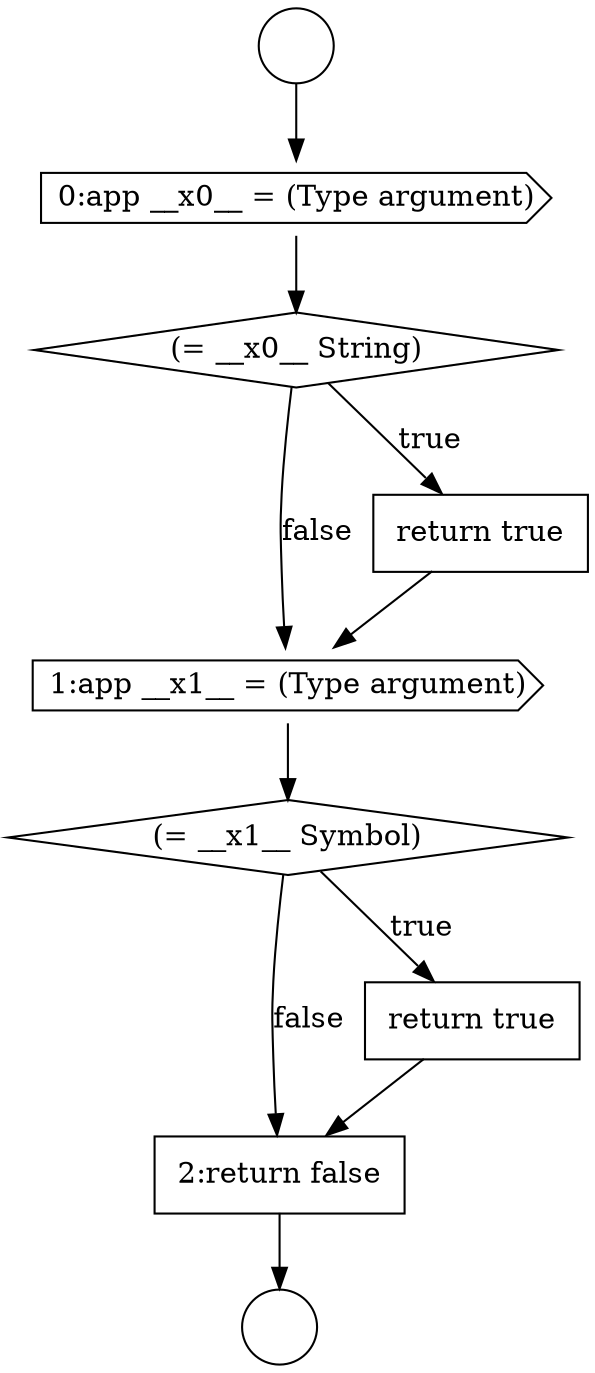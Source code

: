 digraph {
  node484 [shape=diamond, label=<<font color="black">(= __x1__ Symbol)</font>> color="black" fillcolor="white" style=filled]
  node483 [shape=cds, label=<<font color="black">1:app __x1__ = (Type argument)</font>> color="black" fillcolor="white" style=filled]
  node482 [shape=none, margin=0, label=<<font color="black">
    <table border="0" cellborder="1" cellspacing="0" cellpadding="10">
      <tr><td align="left">return true</td></tr>
    </table>
  </font>> color="black" fillcolor="white" style=filled]
  node478 [shape=circle label=" " color="black" fillcolor="white" style=filled]
  node486 [shape=none, margin=0, label=<<font color="black">
    <table border="0" cellborder="1" cellspacing="0" cellpadding="10">
      <tr><td align="left">2:return false</td></tr>
    </table>
  </font>> color="black" fillcolor="white" style=filled]
  node479 [shape=circle label=" " color="black" fillcolor="white" style=filled]
  node481 [shape=diamond, label=<<font color="black">(= __x0__ String)</font>> color="black" fillcolor="white" style=filled]
  node485 [shape=none, margin=0, label=<<font color="black">
    <table border="0" cellborder="1" cellspacing="0" cellpadding="10">
      <tr><td align="left">return true</td></tr>
    </table>
  </font>> color="black" fillcolor="white" style=filled]
  node480 [shape=cds, label=<<font color="black">0:app __x0__ = (Type argument)</font>> color="black" fillcolor="white" style=filled]
  node485 -> node486 [ color="black"]
  node484 -> node485 [label=<<font color="black">true</font>> color="black"]
  node484 -> node486 [label=<<font color="black">false</font>> color="black"]
  node486 -> node479 [ color="black"]
  node481 -> node482 [label=<<font color="black">true</font>> color="black"]
  node481 -> node483 [label=<<font color="black">false</font>> color="black"]
  node480 -> node481 [ color="black"]
  node478 -> node480 [ color="black"]
  node482 -> node483 [ color="black"]
  node483 -> node484 [ color="black"]
}
